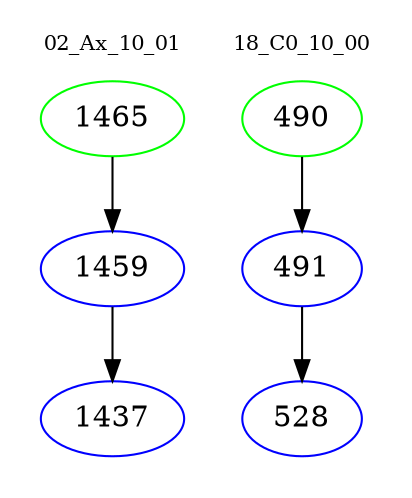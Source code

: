 digraph{
subgraph cluster_0 {
color = white
label = "02_Ax_10_01";
fontsize=10;
T0_1465 [label="1465", color="green"]
T0_1465 -> T0_1459 [color="black"]
T0_1459 [label="1459", color="blue"]
T0_1459 -> T0_1437 [color="black"]
T0_1437 [label="1437", color="blue"]
}
subgraph cluster_1 {
color = white
label = "18_C0_10_00";
fontsize=10;
T1_490 [label="490", color="green"]
T1_490 -> T1_491 [color="black"]
T1_491 [label="491", color="blue"]
T1_491 -> T1_528 [color="black"]
T1_528 [label="528", color="blue"]
}
}
